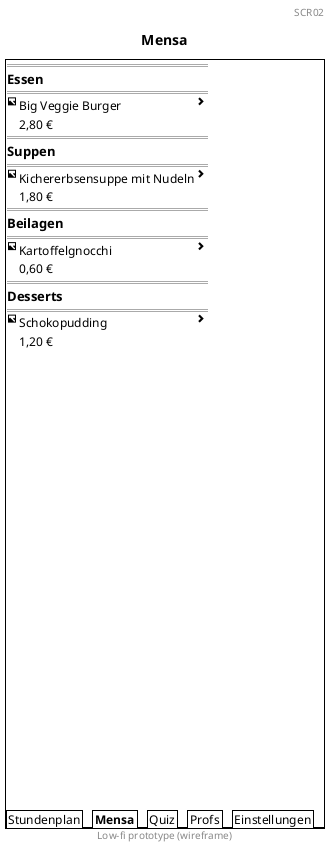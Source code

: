 @startsalt
title Mensa
header SCR02
footer Low-fi prototype (wireframe)
{+
{
    == | * | * 
    === Essen | *
    == | * | *
    <&image> | Big Veggie Burger | <&chevron-right>
    . | 2,80 € | .
    == | * | *
    === Suppen | *
    == | * | *
    <&image> | Kichererbsensuppe mit Nudeln | <&chevron-right>
    . | 1,80 € | .
    == | * | *
    === Beilagen | *
    == | * | *
    <&image> | Kartoffelgnocchi | <&chevron-right>
    . | 0,60 € | .
    == | * | *
    === Desserts | *
    == | * | *
    <&image> | Schokopudding | <&chevron-right>
    . | 1,20 € | .
    .
    .
    .
    .
    .
    .
    .
    .
    .
    .
    .
    .
    .
    .
    .
    .
    .
    .
    .
    .
    .
    .
    .
    .
    .
}
{/ Stundenplan | <b>Mensa | Quiz | Profs | Einstellungen }
}
@endsalt

